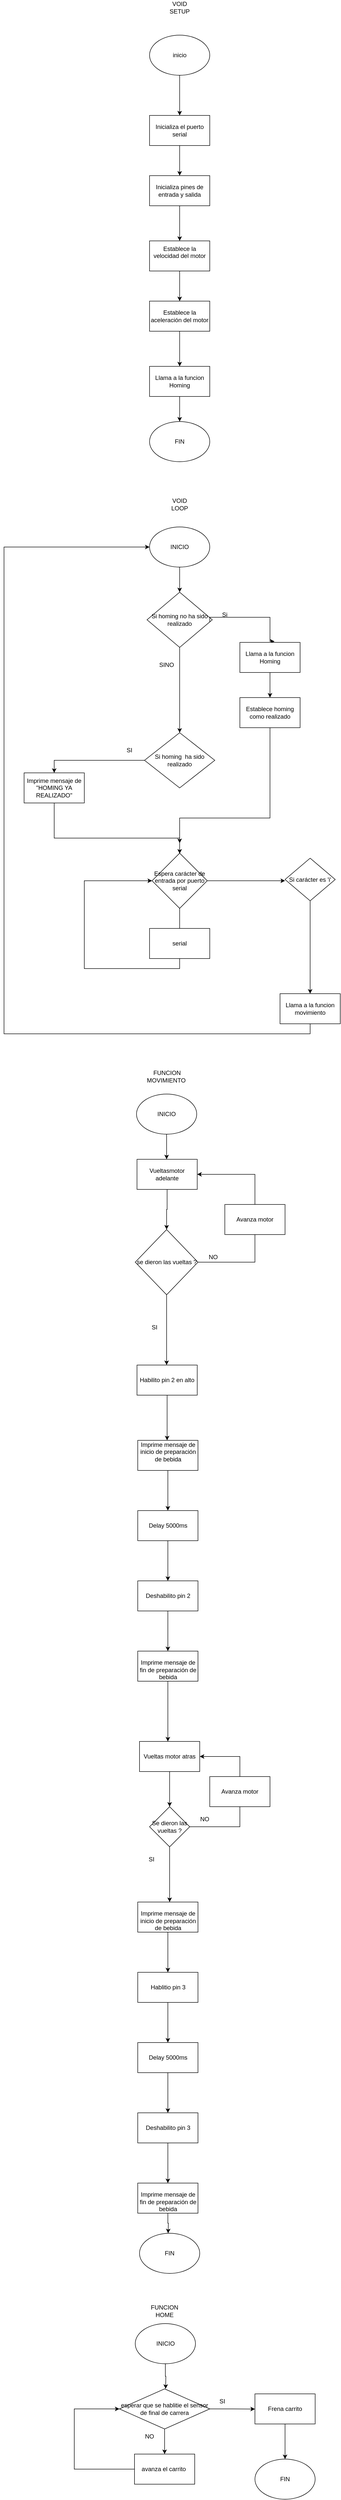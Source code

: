<mxfile version="20.7.4" type="device"><diagram id="hjSC2qLQuYxhEgkyEciS" name="Página-2"><mxGraphModel dx="763" dy="1574" grid="1" gridSize="10" guides="1" tooltips="1" connect="1" arrows="1" fold="1" page="1" pageScale="1" pageWidth="827" pageHeight="1169" math="0" shadow="0"><root><mxCell id="0"/><mxCell id="1" parent="0"/><mxCell id="mS0s_G6OxND8GdWU9bl_-3" style="edgeStyle=orthogonalEdgeStyle;rounded=0;orthogonalLoop=1;jettySize=auto;html=1;exitX=0.5;exitY=1;exitDx=0;exitDy=0;" edge="1" parent="1" source="mS0s_G6OxND8GdWU9bl_-1"><mxGeometry relative="1" as="geometry"><mxPoint x="410" y="150" as="targetPoint"/></mxGeometry></mxCell><mxCell id="mS0s_G6OxND8GdWU9bl_-1" value="inicio&lt;br&gt;" style="ellipse;whiteSpace=wrap;html=1;" vertex="1" parent="1"><mxGeometry x="350" y="-10" width="120" height="80" as="geometry"/></mxCell><mxCell id="mS0s_G6OxND8GdWU9bl_-2" value="VOID SETUP" style="text;html=1;strokeColor=none;fillColor=none;align=center;verticalAlign=middle;whiteSpace=wrap;rounded=0;" vertex="1" parent="1"><mxGeometry x="380" y="-80" width="60" height="30" as="geometry"/></mxCell><mxCell id="mS0s_G6OxND8GdWU9bl_-8" style="edgeStyle=orthogonalEdgeStyle;rounded=0;orthogonalLoop=1;jettySize=auto;html=1;" edge="1" parent="1" source="mS0s_G6OxND8GdWU9bl_-4"><mxGeometry relative="1" as="geometry"><mxPoint x="410" y="270" as="targetPoint"/></mxGeometry></mxCell><mxCell id="mS0s_G6OxND8GdWU9bl_-4" value="Inicializa el puerto serial" style="rounded=0;whiteSpace=wrap;html=1;" vertex="1" parent="1"><mxGeometry x="350" y="150" width="120" height="60" as="geometry"/></mxCell><mxCell id="mS0s_G6OxND8GdWU9bl_-10" style="edgeStyle=orthogonalEdgeStyle;rounded=0;orthogonalLoop=1;jettySize=auto;html=1;" edge="1" parent="1" source="mS0s_G6OxND8GdWU9bl_-9"><mxGeometry relative="1" as="geometry"><mxPoint x="410" y="400" as="targetPoint"/></mxGeometry></mxCell><mxCell id="mS0s_G6OxND8GdWU9bl_-9" value="Inicializa pines de entrada y salida" style="rounded=0;whiteSpace=wrap;html=1;" vertex="1" parent="1"><mxGeometry x="350" y="270" width="120" height="60" as="geometry"/></mxCell><mxCell id="mS0s_G6OxND8GdWU9bl_-12" style="edgeStyle=orthogonalEdgeStyle;rounded=0;orthogonalLoop=1;jettySize=auto;html=1;exitX=0.5;exitY=1;exitDx=0;exitDy=0;" edge="1" parent="1" source="mS0s_G6OxND8GdWU9bl_-11"><mxGeometry relative="1" as="geometry"><mxPoint x="410" y="520" as="targetPoint"/></mxGeometry></mxCell><mxCell id="mS0s_G6OxND8GdWU9bl_-11" value="&lt;div&gt;Establece la velocidad del motor&lt;/div&gt;&lt;div&gt;&lt;br&gt;&lt;/div&gt;" style="rounded=0;whiteSpace=wrap;html=1;" vertex="1" parent="1"><mxGeometry x="350" y="400" width="120" height="60" as="geometry"/></mxCell><mxCell id="mS0s_G6OxND8GdWU9bl_-14" style="edgeStyle=orthogonalEdgeStyle;rounded=0;orthogonalLoop=1;jettySize=auto;html=1;exitX=0.5;exitY=1;exitDx=0;exitDy=0;" edge="1" parent="1" source="mS0s_G6OxND8GdWU9bl_-13"><mxGeometry relative="1" as="geometry"><mxPoint x="410" y="650" as="targetPoint"/></mxGeometry></mxCell><mxCell id="mS0s_G6OxND8GdWU9bl_-13" value="Establece la aceleración del motor" style="rounded=0;whiteSpace=wrap;html=1;" vertex="1" parent="1"><mxGeometry x="350" y="520" width="120" height="60" as="geometry"/></mxCell><mxCell id="mS0s_G6OxND8GdWU9bl_-17" style="edgeStyle=orthogonalEdgeStyle;rounded=0;orthogonalLoop=1;jettySize=auto;html=1;exitX=0.5;exitY=1;exitDx=0;exitDy=0;entryX=0.5;entryY=0;entryDx=0;entryDy=0;" edge="1" parent="1" source="mS0s_G6OxND8GdWU9bl_-15" target="mS0s_G6OxND8GdWU9bl_-16"><mxGeometry relative="1" as="geometry"/></mxCell><mxCell id="mS0s_G6OxND8GdWU9bl_-15" value="Llama a la funcion Homing" style="rounded=0;whiteSpace=wrap;html=1;" vertex="1" parent="1"><mxGeometry x="350" y="650" width="120" height="60" as="geometry"/></mxCell><mxCell id="mS0s_G6OxND8GdWU9bl_-16" value="FIN" style="ellipse;whiteSpace=wrap;html=1;" vertex="1" parent="1"><mxGeometry x="350" y="760" width="120" height="80" as="geometry"/></mxCell><mxCell id="mS0s_G6OxND8GdWU9bl_-18" value="VOID LOOP&lt;br&gt;" style="text;html=1;strokeColor=none;fillColor=none;align=center;verticalAlign=middle;whiteSpace=wrap;rounded=0;" vertex="1" parent="1"><mxGeometry x="380" y="910" width="60" height="30" as="geometry"/></mxCell><mxCell id="mS0s_G6OxND8GdWU9bl_-23" style="edgeStyle=orthogonalEdgeStyle;rounded=0;orthogonalLoop=1;jettySize=auto;html=1;exitX=0.5;exitY=1;exitDx=0;exitDy=0;" edge="1" parent="1" source="mS0s_G6OxND8GdWU9bl_-21"><mxGeometry x="1" y="100" relative="1" as="geometry"><mxPoint x="410" y="1100" as="targetPoint"/><mxPoint x="-100" y="100" as="offset"/></mxGeometry></mxCell><mxCell id="mS0s_G6OxND8GdWU9bl_-21" value="INICIO" style="ellipse;whiteSpace=wrap;html=1;" vertex="1" parent="1"><mxGeometry x="350" y="970" width="120" height="80" as="geometry"/></mxCell><mxCell id="mS0s_G6OxND8GdWU9bl_-34" style="edgeStyle=orthogonalEdgeStyle;rounded=0;orthogonalLoop=1;jettySize=auto;html=1;exitX=0.5;exitY=1;exitDx=0;exitDy=0;" edge="1" parent="1" source="mS0s_G6OxND8GdWU9bl_-24"><mxGeometry relative="1" as="geometry"><mxPoint x="410" y="1380" as="targetPoint"/></mxGeometry></mxCell><mxCell id="mS0s_G6OxND8GdWU9bl_-24" value="Si homing no ha sido realizado" style="rhombus;whiteSpace=wrap;html=1;" vertex="1" parent="1"><mxGeometry x="345" y="1100" width="130" height="110" as="geometry"/></mxCell><mxCell id="mS0s_G6OxND8GdWU9bl_-31" style="edgeStyle=orthogonalEdgeStyle;rounded=0;orthogonalLoop=1;jettySize=auto;html=1;exitX=0;exitY=1;exitDx=0;exitDy=0;entryX=0.575;entryY=-0.033;entryDx=0;entryDy=0;entryPerimeter=0;" edge="1" parent="1" source="mS0s_G6OxND8GdWU9bl_-26" target="mS0s_G6OxND8GdWU9bl_-28"><mxGeometry relative="1" as="geometry"><Array as="points"><mxPoint x="470" y="1150"/><mxPoint x="590" y="1150"/><mxPoint x="590" y="1198"/></Array></mxGeometry></mxCell><mxCell id="mS0s_G6OxND8GdWU9bl_-26" value="Si" style="text;html=1;strokeColor=none;fillColor=none;align=center;verticalAlign=middle;whiteSpace=wrap;rounded=0;" vertex="1" parent="1"><mxGeometry x="470" y="1130" width="60" height="30" as="geometry"/></mxCell><mxCell id="mS0s_G6OxND8GdWU9bl_-32" style="edgeStyle=orthogonalEdgeStyle;rounded=0;orthogonalLoop=1;jettySize=auto;html=1;exitX=0.5;exitY=1;exitDx=0;exitDy=0;" edge="1" parent="1" source="mS0s_G6OxND8GdWU9bl_-28"><mxGeometry relative="1" as="geometry"><mxPoint x="590" y="1310" as="targetPoint"/></mxGeometry></mxCell><mxCell id="mS0s_G6OxND8GdWU9bl_-28" value="Llama a la funcion Homing" style="rounded=0;whiteSpace=wrap;html=1;" vertex="1" parent="1"><mxGeometry x="530" y="1200" width="120" height="60" as="geometry"/></mxCell><mxCell id="mS0s_G6OxND8GdWU9bl_-46" style="edgeStyle=orthogonalEdgeStyle;rounded=0;orthogonalLoop=1;jettySize=auto;html=1;exitX=0.5;exitY=1;exitDx=0;exitDy=0;" edge="1" parent="1" source="mS0s_G6OxND8GdWU9bl_-33"><mxGeometry relative="1" as="geometry"><mxPoint x="410" y="1600" as="targetPoint"/><Array as="points"><mxPoint x="590" y="1550"/><mxPoint x="410" y="1550"/></Array></mxGeometry></mxCell><mxCell id="mS0s_G6OxND8GdWU9bl_-33" value="Establece homing como realizado" style="rounded=0;whiteSpace=wrap;html=1;" vertex="1" parent="1"><mxGeometry x="530" y="1310" width="120" height="60" as="geometry"/></mxCell><mxCell id="mS0s_G6OxND8GdWU9bl_-35" value="SINO" style="text;html=1;strokeColor=none;fillColor=none;align=center;verticalAlign=middle;whiteSpace=wrap;rounded=0;" vertex="1" parent="1"><mxGeometry x="354" y="1230" width="60" height="30" as="geometry"/></mxCell><mxCell id="mS0s_G6OxND8GdWU9bl_-40" style="edgeStyle=orthogonalEdgeStyle;rounded=0;orthogonalLoop=1;jettySize=auto;html=1;exitX=0;exitY=0.5;exitDx=0;exitDy=0;" edge="1" parent="1" source="mS0s_G6OxND8GdWU9bl_-38"><mxGeometry relative="1" as="geometry"><mxPoint x="160" y="1460" as="targetPoint"/><Array as="points"><mxPoint x="160" y="1435"/></Array></mxGeometry></mxCell><mxCell id="mS0s_G6OxND8GdWU9bl_-38" value="Si homing&amp;nbsp; ha sido realizado" style="rhombus;whiteSpace=wrap;html=1;" vertex="1" parent="1"><mxGeometry x="340" y="1380" width="140" height="110" as="geometry"/></mxCell><mxCell id="mS0s_G6OxND8GdWU9bl_-41" value="SI" style="text;html=1;strokeColor=none;fillColor=none;align=center;verticalAlign=middle;whiteSpace=wrap;rounded=0;" vertex="1" parent="1"><mxGeometry x="280" y="1400" width="60" height="30" as="geometry"/></mxCell><mxCell id="mS0s_G6OxND8GdWU9bl_-45" style="edgeStyle=orthogonalEdgeStyle;rounded=0;orthogonalLoop=1;jettySize=auto;html=1;" edge="1" parent="1" source="mS0s_G6OxND8GdWU9bl_-42"><mxGeometry relative="1" as="geometry"><mxPoint x="410" y="1621" as="targetPoint"/><Array as="points"><mxPoint x="160" y="1590"/><mxPoint x="410" y="1590"/></Array></mxGeometry></mxCell><mxCell id="mS0s_G6OxND8GdWU9bl_-42" value="Imprime mensaje de &quot;HOMING YA REALIZADO&quot;" style="rounded=0;whiteSpace=wrap;html=1;" vertex="1" parent="1"><mxGeometry x="100" y="1460" width="120" height="60" as="geometry"/></mxCell><mxCell id="mS0s_G6OxND8GdWU9bl_-48" style="edgeStyle=orthogonalEdgeStyle;rounded=0;orthogonalLoop=1;jettySize=auto;html=1;exitX=1;exitY=0.5;exitDx=0;exitDy=0;" edge="1" parent="1" source="mS0s_G6OxND8GdWU9bl_-47"><mxGeometry relative="1" as="geometry"><mxPoint x="620" y="1675" as="targetPoint"/></mxGeometry></mxCell><mxCell id="mS0s_G6OxND8GdWU9bl_-49" style="edgeStyle=orthogonalEdgeStyle;rounded=0;orthogonalLoop=1;jettySize=auto;html=1;exitX=0.5;exitY=1;exitDx=0;exitDy=0;startArrow=none;entryX=0;entryY=0.5;entryDx=0;entryDy=0;" edge="1" parent="1" source="mS0s_G6OxND8GdWU9bl_-50" target="mS0s_G6OxND8GdWU9bl_-47"><mxGeometry relative="1" as="geometry"><mxPoint x="180" y="1670" as="targetPoint"/><Array as="points"><mxPoint x="410" y="1850"/><mxPoint x="220" y="1850"/><mxPoint x="220" y="1675"/></Array></mxGeometry></mxCell><mxCell id="mS0s_G6OxND8GdWU9bl_-47" value="Espera carácter de entrada por puerto serial" style="rhombus;whiteSpace=wrap;html=1;" vertex="1" parent="1"><mxGeometry x="355" y="1620" width="110" height="110" as="geometry"/></mxCell><mxCell id="mS0s_G6OxND8GdWU9bl_-50" value="serial" style="rounded=0;whiteSpace=wrap;html=1;" vertex="1" parent="1"><mxGeometry x="350" y="1770" width="120" height="60" as="geometry"/></mxCell><mxCell id="mS0s_G6OxND8GdWU9bl_-51" value="" style="edgeStyle=orthogonalEdgeStyle;rounded=0;orthogonalLoop=1;jettySize=auto;html=1;exitX=0.5;exitY=1;exitDx=0;exitDy=0;endArrow=none;" edge="1" parent="1" source="mS0s_G6OxND8GdWU9bl_-47" target="mS0s_G6OxND8GdWU9bl_-50"><mxGeometry relative="1" as="geometry"><mxPoint x="410" y="1880" as="targetPoint"/><mxPoint x="410" y="1730" as="sourcePoint"/></mxGeometry></mxCell><mxCell id="mS0s_G6OxND8GdWU9bl_-53" style="edgeStyle=orthogonalEdgeStyle;rounded=0;orthogonalLoop=1;jettySize=auto;html=1;exitX=0.5;exitY=1;exitDx=0;exitDy=0;entryX=0.5;entryY=0;entryDx=0;entryDy=0;" edge="1" parent="1" source="mS0s_G6OxND8GdWU9bl_-52" target="mS0s_G6OxND8GdWU9bl_-56"><mxGeometry relative="1" as="geometry"><mxPoint x="670" y="1790" as="targetPoint"/></mxGeometry></mxCell><mxCell id="mS0s_G6OxND8GdWU9bl_-52" value="Si carácter es 'i'" style="rhombus;whiteSpace=wrap;html=1;" vertex="1" parent="1"><mxGeometry x="620" y="1630" width="100" height="85" as="geometry"/></mxCell><mxCell id="9lpc6eOyTuXdVXC8TWud-1" style="edgeStyle=orthogonalEdgeStyle;rounded=0;orthogonalLoop=1;jettySize=auto;html=1;exitX=0.5;exitY=1;exitDx=0;exitDy=0;entryX=0;entryY=0.5;entryDx=0;entryDy=0;" edge="1" parent="1" source="mS0s_G6OxND8GdWU9bl_-56" target="mS0s_G6OxND8GdWU9bl_-21"><mxGeometry relative="1" as="geometry"><mxPoint x="670" y="2050" as="targetPoint"/><Array as="points"><mxPoint x="670" y="1980"/><mxPoint x="60" y="1980"/><mxPoint x="60" y="1010"/></Array></mxGeometry></mxCell><mxCell id="mS0s_G6OxND8GdWU9bl_-56" value="Llama a la funcion movimiento" style="rounded=0;whiteSpace=wrap;html=1;" vertex="1" parent="1"><mxGeometry x="610" y="1900" width="120" height="60" as="geometry"/></mxCell><mxCell id="9lpc6eOyTuXdVXC8TWud-3" value="FUNCION MOVIMIENTO&amp;nbsp;" style="text;html=1;strokeColor=none;fillColor=none;align=center;verticalAlign=middle;whiteSpace=wrap;rounded=0;" vertex="1" parent="1"><mxGeometry x="355" y="2050" width="60" height="30" as="geometry"/></mxCell><mxCell id="9lpc6eOyTuXdVXC8TWud-7" style="edgeStyle=orthogonalEdgeStyle;rounded=0;orthogonalLoop=1;jettySize=auto;html=1;exitX=0.5;exitY=1;exitDx=0;exitDy=0;" edge="1" parent="1" source="9lpc6eOyTuXdVXC8TWud-5"><mxGeometry relative="1" as="geometry"><mxPoint x="384" y="2230" as="targetPoint"/></mxGeometry></mxCell><mxCell id="9lpc6eOyTuXdVXC8TWud-5" value="INICIO&lt;br&gt;" style="ellipse;whiteSpace=wrap;html=1;" vertex="1" parent="1"><mxGeometry x="324" y="2100" width="120" height="80" as="geometry"/></mxCell><mxCell id="9lpc6eOyTuXdVXC8TWud-12" value="" style="edgeStyle=orthogonalEdgeStyle;rounded=0;orthogonalLoop=1;jettySize=auto;html=1;" edge="1" parent="1" source="9lpc6eOyTuXdVXC8TWud-9" target="9lpc6eOyTuXdVXC8TWud-11"><mxGeometry relative="1" as="geometry"/></mxCell><mxCell id="9lpc6eOyTuXdVXC8TWud-9" value="Vueltasmotor adelante" style="rounded=0;whiteSpace=wrap;html=1;" vertex="1" parent="1"><mxGeometry x="325" y="2230" width="120" height="60" as="geometry"/></mxCell><mxCell id="9lpc6eOyTuXdVXC8TWud-13" style="edgeStyle=orthogonalEdgeStyle;rounded=0;orthogonalLoop=1;jettySize=auto;html=1;exitX=1;exitY=0.5;exitDx=0;exitDy=0;entryX=1;entryY=0.5;entryDx=0;entryDy=0;" edge="1" parent="1" source="9lpc6eOyTuXdVXC8TWud-11" target="9lpc6eOyTuXdVXC8TWud-9"><mxGeometry relative="1" as="geometry"><Array as="points"><mxPoint x="560" y="2435"/><mxPoint x="560" y="2260"/></Array></mxGeometry></mxCell><mxCell id="9lpc6eOyTuXdVXC8TWud-15" style="edgeStyle=orthogonalEdgeStyle;rounded=0;orthogonalLoop=1;jettySize=auto;html=1;exitX=0.5;exitY=1;exitDx=0;exitDy=0;" edge="1" parent="1" source="9lpc6eOyTuXdVXC8TWud-11"><mxGeometry relative="1" as="geometry"><mxPoint x="384" y="2640" as="targetPoint"/></mxGeometry></mxCell><mxCell id="9lpc6eOyTuXdVXC8TWud-11" value="se dieron las vueltas ?&lt;br&gt;" style="rhombus;whiteSpace=wrap;html=1;rounded=0;" vertex="1" parent="1"><mxGeometry x="321.5" y="2370" width="125" height="130" as="geometry"/></mxCell><mxCell id="9lpc6eOyTuXdVXC8TWud-14" value="NO" style="text;html=1;strokeColor=none;fillColor=none;align=center;verticalAlign=middle;whiteSpace=wrap;rounded=0;" vertex="1" parent="1"><mxGeometry x="446.5" y="2410" width="60" height="30" as="geometry"/></mxCell><mxCell id="9lpc6eOyTuXdVXC8TWud-16" value="SI" style="text;html=1;strokeColor=none;fillColor=none;align=center;verticalAlign=middle;whiteSpace=wrap;rounded=0;" vertex="1" parent="1"><mxGeometry x="330" y="2550" width="60" height="30" as="geometry"/></mxCell><mxCell id="9lpc6eOyTuXdVXC8TWud-18" style="edgeStyle=orthogonalEdgeStyle;rounded=0;orthogonalLoop=1;jettySize=auto;html=1;exitX=0.5;exitY=1;exitDx=0;exitDy=0;" edge="1" parent="1" source="9lpc6eOyTuXdVXC8TWud-17"><mxGeometry relative="1" as="geometry"><mxPoint x="385" y="2790" as="targetPoint"/></mxGeometry></mxCell><mxCell id="9lpc6eOyTuXdVXC8TWud-17" value="Habilito pin 2 en alto" style="rounded=0;whiteSpace=wrap;html=1;strokeColor=#000000;" vertex="1" parent="1"><mxGeometry x="325" y="2640" width="120" height="60" as="geometry"/></mxCell><mxCell id="9lpc6eOyTuXdVXC8TWud-23" value="" style="edgeStyle=orthogonalEdgeStyle;rounded=0;orthogonalLoop=1;jettySize=auto;html=1;" edge="1" parent="1" source="9lpc6eOyTuXdVXC8TWud-19" target="9lpc6eOyTuXdVXC8TWud-22"><mxGeometry relative="1" as="geometry"/></mxCell><mxCell id="9lpc6eOyTuXdVXC8TWud-19" value="&#10;&lt;span style=&quot;color: rgb(0, 0, 0); font-family: Helvetica; font-size: 12px; font-style: normal; font-variant-ligatures: normal; font-variant-caps: normal; font-weight: 400; letter-spacing: normal; orphans: 2; text-align: center; text-indent: 0px; text-transform: none; widows: 2; word-spacing: 0px; -webkit-text-stroke-width: 0px; background-color: rgb(251, 251, 251); text-decoration-thickness: initial; text-decoration-style: initial; text-decoration-color: initial; float: none; display: inline !important;&quot;&gt;Imprime mensaje de inicio de preparación de bebida&lt;/span&gt;&#10;&#10;" style="rounded=0;whiteSpace=wrap;html=1;strokeColor=#000000;" vertex="1" parent="1"><mxGeometry x="326.5" y="2790" width="120" height="60" as="geometry"/></mxCell><mxCell id="9lpc6eOyTuXdVXC8TWud-26" value="" style="edgeStyle=orthogonalEdgeStyle;rounded=0;orthogonalLoop=1;jettySize=auto;html=1;" edge="1" parent="1" source="9lpc6eOyTuXdVXC8TWud-22" target="9lpc6eOyTuXdVXC8TWud-25"><mxGeometry relative="1" as="geometry"/></mxCell><mxCell id="9lpc6eOyTuXdVXC8TWud-22" value="Delay 5000ms" style="rounded=0;whiteSpace=wrap;html=1;strokeColor=#000000;" vertex="1" parent="1"><mxGeometry x="326.5" y="2930" width="120" height="60" as="geometry"/></mxCell><mxCell id="9lpc6eOyTuXdVXC8TWud-28" value="" style="edgeStyle=orthogonalEdgeStyle;rounded=0;orthogonalLoop=1;jettySize=auto;html=1;" edge="1" parent="1" source="9lpc6eOyTuXdVXC8TWud-25" target="9lpc6eOyTuXdVXC8TWud-27"><mxGeometry relative="1" as="geometry"/></mxCell><mxCell id="9lpc6eOyTuXdVXC8TWud-25" value="Deshabilito pin 2" style="whiteSpace=wrap;html=1;strokeColor=#000000;rounded=0;" vertex="1" parent="1"><mxGeometry x="326.5" y="3070" width="120" height="60" as="geometry"/></mxCell><mxCell id="9lpc6eOyTuXdVXC8TWud-29" style="edgeStyle=orthogonalEdgeStyle;rounded=0;orthogonalLoop=1;jettySize=auto;html=1;" edge="1" parent="1" source="9lpc6eOyTuXdVXC8TWud-27"><mxGeometry relative="1" as="geometry"><mxPoint x="386.5" y="3390" as="targetPoint"/></mxGeometry></mxCell><mxCell id="9lpc6eOyTuXdVXC8TWud-27" value="&lt;br style=&quot;border-color: var(--border-color);&quot;&gt;&lt;span style=&quot;border-color: var(--border-color);&quot;&gt;Imprime mensaje de fin de preparación de bebida&lt;/span&gt;" style="whiteSpace=wrap;html=1;strokeColor=#000000;rounded=0;" vertex="1" parent="1"><mxGeometry x="326.5" y="3210" width="120" height="60" as="geometry"/></mxCell><mxCell id="9lpc6eOyTuXdVXC8TWud-32" value="" style="edgeStyle=orthogonalEdgeStyle;rounded=0;orthogonalLoop=1;jettySize=auto;html=1;" edge="1" parent="1" source="9lpc6eOyTuXdVXC8TWud-30" target="9lpc6eOyTuXdVXC8TWud-31"><mxGeometry relative="1" as="geometry"/></mxCell><mxCell id="9lpc6eOyTuXdVXC8TWud-30" value="Vueltas motor atras&lt;br&gt;" style="rounded=0;whiteSpace=wrap;html=1;strokeColor=#000000;" vertex="1" parent="1"><mxGeometry x="330" y="3390" width="120" height="60" as="geometry"/></mxCell><mxCell id="9lpc6eOyTuXdVXC8TWud-33" style="edgeStyle=orthogonalEdgeStyle;rounded=0;orthogonalLoop=1;jettySize=auto;html=1;exitX=1;exitY=0.5;exitDx=0;exitDy=0;entryX=1;entryY=0.5;entryDx=0;entryDy=0;" edge="1" parent="1" source="9lpc6eOyTuXdVXC8TWud-31" target="9lpc6eOyTuXdVXC8TWud-30"><mxGeometry relative="1" as="geometry"><Array as="points"><mxPoint x="530" y="3560"/><mxPoint x="530" y="3420"/></Array></mxGeometry></mxCell><mxCell id="9lpc6eOyTuXdVXC8TWud-36" style="edgeStyle=orthogonalEdgeStyle;rounded=0;orthogonalLoop=1;jettySize=auto;html=1;exitX=0.5;exitY=1;exitDx=0;exitDy=0;" edge="1" parent="1" source="9lpc6eOyTuXdVXC8TWud-31"><mxGeometry relative="1" as="geometry"><mxPoint x="390" y="3710" as="targetPoint"/></mxGeometry></mxCell><mxCell id="9lpc6eOyTuXdVXC8TWud-31" value="Se dieron las vueltas ?" style="rhombus;whiteSpace=wrap;html=1;strokeColor=#000000;rounded=0;" vertex="1" parent="1"><mxGeometry x="350" y="3520" width="80" height="80" as="geometry"/></mxCell><mxCell id="9lpc6eOyTuXdVXC8TWud-34" value="NO" style="text;html=1;strokeColor=none;fillColor=none;align=center;verticalAlign=middle;whiteSpace=wrap;rounded=0;" vertex="1" parent="1"><mxGeometry x="430" y="3530" width="60" height="30" as="geometry"/></mxCell><mxCell id="9lpc6eOyTuXdVXC8TWud-35" value="SI" style="text;html=1;strokeColor=none;fillColor=none;align=center;verticalAlign=middle;whiteSpace=wrap;rounded=0;" vertex="1" parent="1"><mxGeometry x="324" y="3610" width="60" height="30" as="geometry"/></mxCell><mxCell id="9lpc6eOyTuXdVXC8TWud-37" value="Avanza motor" style="rounded=0;whiteSpace=wrap;html=1;strokeColor=#000000;" vertex="1" parent="1"><mxGeometry x="500" y="2320" width="120" height="60" as="geometry"/></mxCell><mxCell id="9lpc6eOyTuXdVXC8TWud-38" value="Avanza motor&lt;br&gt;" style="rounded=0;whiteSpace=wrap;html=1;strokeColor=#000000;" vertex="1" parent="1"><mxGeometry x="470" y="3460" width="120" height="60" as="geometry"/></mxCell><mxCell id="9lpc6eOyTuXdVXC8TWud-42" value="" style="edgeStyle=orthogonalEdgeStyle;rounded=0;orthogonalLoop=1;jettySize=auto;html=1;" edge="1" parent="1" source="9lpc6eOyTuXdVXC8TWud-40" target="9lpc6eOyTuXdVXC8TWud-41"><mxGeometry relative="1" as="geometry"/></mxCell><mxCell id="9lpc6eOyTuXdVXC8TWud-40" value="&lt;br style=&quot;border-color: var(--border-color);&quot;&gt;&lt;span style=&quot;border-color: var(--border-color);&quot;&gt;Imprime mensaje de inicio de preparación de bebida&lt;/span&gt;" style="rounded=0;whiteSpace=wrap;html=1;strokeColor=#000000;" vertex="1" parent="1"><mxGeometry x="326.5" y="3710" width="120" height="60" as="geometry"/></mxCell><mxCell id="9lpc6eOyTuXdVXC8TWud-44" value="" style="edgeStyle=orthogonalEdgeStyle;rounded=0;orthogonalLoop=1;jettySize=auto;html=1;" edge="1" parent="1" source="9lpc6eOyTuXdVXC8TWud-41" target="9lpc6eOyTuXdVXC8TWud-43"><mxGeometry relative="1" as="geometry"/></mxCell><mxCell id="9lpc6eOyTuXdVXC8TWud-41" value="Hablitio pin 3" style="whiteSpace=wrap;html=1;strokeColor=#000000;rounded=0;" vertex="1" parent="1"><mxGeometry x="326.5" y="3850" width="120" height="60" as="geometry"/></mxCell><mxCell id="9lpc6eOyTuXdVXC8TWud-46" value="" style="edgeStyle=orthogonalEdgeStyle;rounded=0;orthogonalLoop=1;jettySize=auto;html=1;" edge="1" parent="1" source="9lpc6eOyTuXdVXC8TWud-43" target="9lpc6eOyTuXdVXC8TWud-45"><mxGeometry relative="1" as="geometry"/></mxCell><mxCell id="9lpc6eOyTuXdVXC8TWud-43" value="Delay 5000ms" style="whiteSpace=wrap;html=1;strokeColor=#000000;rounded=0;" vertex="1" parent="1"><mxGeometry x="326.5" y="3990" width="120" height="60" as="geometry"/></mxCell><mxCell id="9lpc6eOyTuXdVXC8TWud-48" value="" style="edgeStyle=orthogonalEdgeStyle;rounded=0;orthogonalLoop=1;jettySize=auto;html=1;" edge="1" parent="1" source="9lpc6eOyTuXdVXC8TWud-45" target="9lpc6eOyTuXdVXC8TWud-47"><mxGeometry relative="1" as="geometry"/></mxCell><mxCell id="9lpc6eOyTuXdVXC8TWud-45" value="Deshabilito pin 3" style="whiteSpace=wrap;html=1;strokeColor=#000000;rounded=0;" vertex="1" parent="1"><mxGeometry x="326.5" y="4130" width="120" height="60" as="geometry"/></mxCell><mxCell id="9lpc6eOyTuXdVXC8TWud-50" style="edgeStyle=orthogonalEdgeStyle;rounded=0;orthogonalLoop=1;jettySize=auto;html=1;exitX=0.5;exitY=1;exitDx=0;exitDy=0;" edge="1" parent="1" source="9lpc6eOyTuXdVXC8TWud-47"><mxGeometry relative="1" as="geometry"><mxPoint x="387" y="4370" as="targetPoint"/></mxGeometry></mxCell><mxCell id="9lpc6eOyTuXdVXC8TWud-47" value="&lt;br style=&quot;border-color: var(--border-color);&quot;&gt;&lt;span style=&quot;border-color: var(--border-color);&quot;&gt;Imprime mensaje de fin de preparación de bebida&lt;/span&gt;" style="whiteSpace=wrap;html=1;strokeColor=#000000;rounded=0;" vertex="1" parent="1"><mxGeometry x="326.5" y="4270" width="120" height="60" as="geometry"/></mxCell><mxCell id="9lpc6eOyTuXdVXC8TWud-49" value="FIN" style="ellipse;whiteSpace=wrap;html=1;strokeColor=#000000;" vertex="1" parent="1"><mxGeometry x="330" y="4370" width="120" height="80" as="geometry"/></mxCell><mxCell id="9lpc6eOyTuXdVXC8TWud-51" value="FUNCION HOME" style="text;html=1;strokeColor=none;fillColor=none;align=center;verticalAlign=middle;whiteSpace=wrap;rounded=0;" vertex="1" parent="1"><mxGeometry x="350" y="4510" width="60" height="30" as="geometry"/></mxCell><mxCell id="9lpc6eOyTuXdVXC8TWud-53" style="edgeStyle=orthogonalEdgeStyle;rounded=0;orthogonalLoop=1;jettySize=auto;html=1;exitX=0.5;exitY=1;exitDx=0;exitDy=0;" edge="1" parent="1" source="9lpc6eOyTuXdVXC8TWud-52"><mxGeometry relative="1" as="geometry"><mxPoint x="382" y="4680" as="targetPoint"/></mxGeometry></mxCell><mxCell id="9lpc6eOyTuXdVXC8TWud-52" value="INICIO&lt;br&gt;" style="ellipse;whiteSpace=wrap;html=1;strokeColor=#000000;" vertex="1" parent="1"><mxGeometry x="321.5" y="4550" width="120" height="80" as="geometry"/></mxCell><mxCell id="9lpc6eOyTuXdVXC8TWud-55" style="edgeStyle=orthogonalEdgeStyle;rounded=0;orthogonalLoop=1;jettySize=auto;html=1;exitX=0.5;exitY=1;exitDx=0;exitDy=0;" edge="1" parent="1" source="9lpc6eOyTuXdVXC8TWud-54"><mxGeometry relative="1" as="geometry"><mxPoint x="380" y="4810" as="targetPoint"/></mxGeometry></mxCell><mxCell id="9lpc6eOyTuXdVXC8TWud-67" style="edgeStyle=orthogonalEdgeStyle;rounded=0;orthogonalLoop=1;jettySize=auto;html=1;exitX=1;exitY=0.5;exitDx=0;exitDy=0;" edge="1" parent="1" source="9lpc6eOyTuXdVXC8TWud-54"><mxGeometry relative="1" as="geometry"><mxPoint x="560" y="4720.308" as="targetPoint"/></mxGeometry></mxCell><mxCell id="9lpc6eOyTuXdVXC8TWud-54" value="esperar que se hablitie el sensor de final de carrera" style="rhombus;whiteSpace=wrap;html=1;strokeColor=#000000;" vertex="1" parent="1"><mxGeometry x="290" y="4680" width="180" height="80" as="geometry"/></mxCell><mxCell id="9lpc6eOyTuXdVXC8TWud-71" style="edgeStyle=orthogonalEdgeStyle;rounded=0;orthogonalLoop=1;jettySize=auto;html=1;exitX=0;exitY=0.5;exitDx=0;exitDy=0;entryX=0;entryY=0.5;entryDx=0;entryDy=0;" edge="1" parent="1" source="9lpc6eOyTuXdVXC8TWud-61" target="9lpc6eOyTuXdVXC8TWud-54"><mxGeometry relative="1" as="geometry"><Array as="points"><mxPoint x="200" y="4840"/><mxPoint x="200" y="4720"/></Array></mxGeometry></mxCell><mxCell id="9lpc6eOyTuXdVXC8TWud-61" value="avanza el carrito&amp;nbsp;" style="rounded=0;whiteSpace=wrap;html=1;strokeColor=#000000;" vertex="1" parent="1"><mxGeometry x="320" y="4810" width="120" height="60" as="geometry"/></mxCell><mxCell id="9lpc6eOyTuXdVXC8TWud-62" value="NO" style="text;html=1;strokeColor=none;fillColor=none;align=center;verticalAlign=middle;whiteSpace=wrap;rounded=0;" vertex="1" parent="1"><mxGeometry x="320" y="4760" width="60" height="30" as="geometry"/></mxCell><mxCell id="9lpc6eOyTuXdVXC8TWud-66" value="SI" style="text;html=1;strokeColor=none;fillColor=none;align=center;verticalAlign=middle;whiteSpace=wrap;rounded=0;" vertex="1" parent="1"><mxGeometry x="465" y="4690" width="60" height="30" as="geometry"/></mxCell><mxCell id="9lpc6eOyTuXdVXC8TWud-73" value="" style="edgeStyle=orthogonalEdgeStyle;rounded=0;orthogonalLoop=1;jettySize=auto;html=1;" edge="1" parent="1" source="9lpc6eOyTuXdVXC8TWud-68"><mxGeometry relative="1" as="geometry"><mxPoint x="620" y="4820" as="targetPoint"/></mxGeometry></mxCell><mxCell id="9lpc6eOyTuXdVXC8TWud-68" value="Frena carrito" style="rounded=0;whiteSpace=wrap;html=1;strokeColor=#000000;" vertex="1" parent="1"><mxGeometry x="560" y="4690" width="120" height="60" as="geometry"/></mxCell><mxCell id="9lpc6eOyTuXdVXC8TWud-74" value="FIN" style="ellipse;whiteSpace=wrap;html=1;strokeColor=#000000;" vertex="1" parent="1"><mxGeometry x="560" y="4820" width="120" height="80" as="geometry"/></mxCell></root></mxGraphModel></diagram></mxfile>